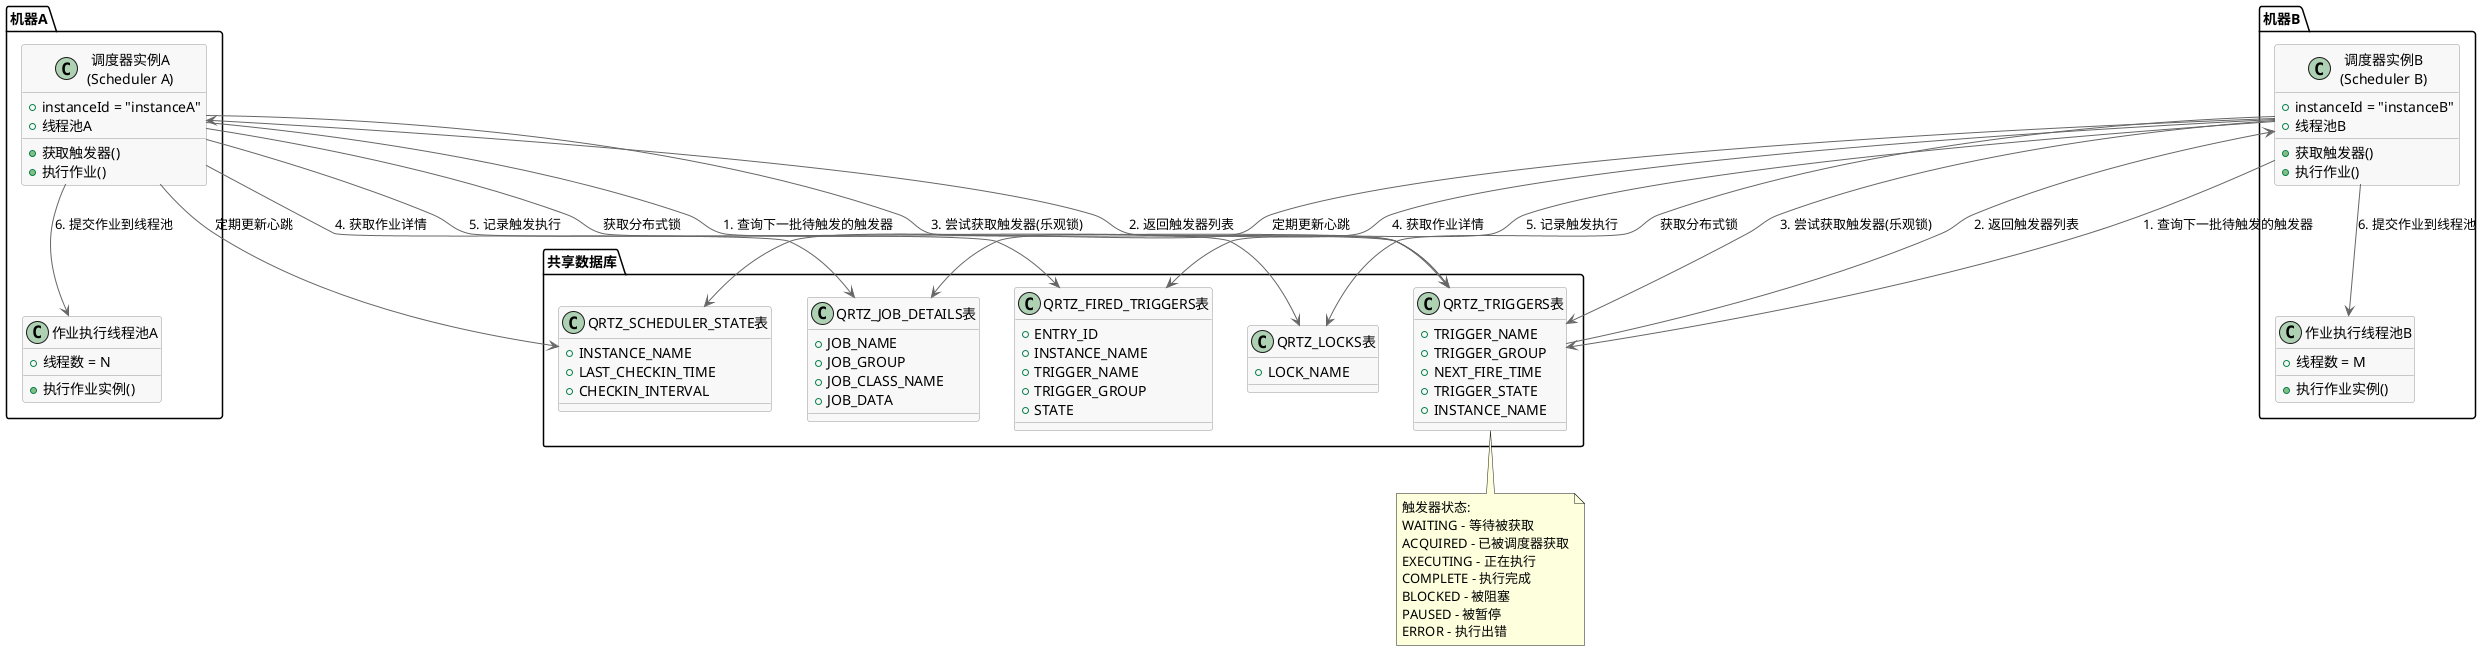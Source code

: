@startuml
!define RECTANGLE class

skinparam backgroundColor white
skinparam classBackgroundColor #F8F8F8
skinparam classBorderColor #999999
skinparam arrowColor #666666
skinparam stereotypeCBackgroundColor #ADD1B2
skinparam stereotypeCBorderColor #A9DCDF

package "机器A" {
    RECTANGLE "调度器实例A\n(Scheduler A)" as SchedulerA {
        + instanceId = "instanceA"
        + 线程池A
        + 获取触发器()
        + 执行作业()
    }
    
    RECTANGLE "作业执行线程池A" as ThreadPoolA {
        + 线程数 = N
        + 执行作业实例()
    }
}

package "机器B" {
    RECTANGLE "调度器实例B\n(Scheduler B)" as SchedulerB {
        + instanceId = "instanceB"
        + 线程池B
        + 获取触发器()
        + 执行作业()
    }
    
    RECTANGLE "作业执行线程池B" as ThreadPoolB {
        + 线程数 = M
        + 执行作业实例()
    }
}

package "共享数据库" {
    RECTANGLE "QRTZ_TRIGGERS表" as Triggers {
        + TRIGGER_NAME
        + TRIGGER_GROUP
        + NEXT_FIRE_TIME
        + TRIGGER_STATE
        + INSTANCE_NAME
    }
    
    RECTANGLE "QRTZ_JOB_DETAILS表" as Jobs {
        + JOB_NAME
        + JOB_GROUP
        + JOB_CLASS_NAME
        + JOB_DATA
    }
    
    RECTANGLE "QRTZ_SCHEDULER_STATE表" as SchedulerState {
        + INSTANCE_NAME
        + LAST_CHECKIN_TIME
        + CHECKIN_INTERVAL
    }
    
    RECTANGLE "QRTZ_LOCKS表" as Locks {
        + LOCK_NAME
    }
    
    RECTANGLE "QRTZ_FIRED_TRIGGERS表" as FiredTriggers {
        + ENTRY_ID
        + INSTANCE_NAME
        + TRIGGER_NAME
        + TRIGGER_GROUP
        + STATE
    }
}

SchedulerA --> Triggers : 1. 查询下一批待触发的触发器
Triggers --> SchedulerA : 2. 返回触发器列表
SchedulerA --> Triggers : 3. 尝试获取触发器(乐观锁)
SchedulerA --> Jobs : 4. 获取作业详情
SchedulerA --> FiredTriggers : 5. 记录触发执行
SchedulerA --> ThreadPoolA : 6. 提交作业到线程池

SchedulerB --> Triggers : 1. 查询下一批待触发的触发器
Triggers --> SchedulerB : 2. 返回触发器列表
SchedulerB --> Triggers : 3. 尝试获取触发器(乐观锁)
SchedulerB --> Jobs : 4. 获取作业详情
SchedulerB --> FiredTriggers : 5. 记录触发执行
SchedulerB --> ThreadPoolB : 6. 提交作业到线程池

SchedulerA --> SchedulerState : 定期更新心跳
SchedulerB --> SchedulerState : 定期更新心跳

SchedulerA --> Locks : 获取分布式锁
SchedulerB --> Locks : 获取分布式锁

note bottom of Triggers
  触发器状态:
  WAITING - 等待被获取
  ACQUIRED - 已被调度器获取
  EXECUTING - 正在执行
  COMPLETE - 执行完成
  BLOCKED - 被阻塞
  PAUSED - 被暂停
  ERROR - 执行出错
end note

@enduml